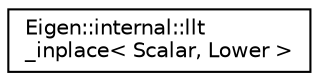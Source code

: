 digraph "Graphical Class Hierarchy"
{
  edge [fontname="Helvetica",fontsize="10",labelfontname="Helvetica",labelfontsize="10"];
  node [fontname="Helvetica",fontsize="10",shape=record];
  rankdir="LR";
  Node1 [label="Eigen::internal::llt\l_inplace\< Scalar, Lower \>",height=0.2,width=0.4,color="black", fillcolor="white", style="filled",URL="$struct_eigen_1_1internal_1_1llt__inplace_3_01_scalar_00_01_lower_01_4.html"];
}
